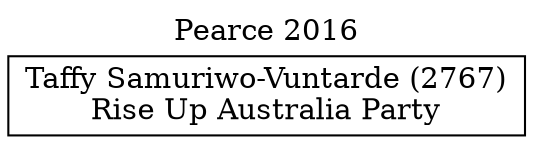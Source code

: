 // House preference flow
digraph "Taffy Samuriwo-Vuntarde (2767)_Pearce_2016" {
	graph [label="Pearce 2016" labelloc=t mclimit=10]
	node [shape=box]
	"Taffy Samuriwo-Vuntarde (2767)" [label="Taffy Samuriwo-Vuntarde (2767)
Rise Up Australia Party"]
}
